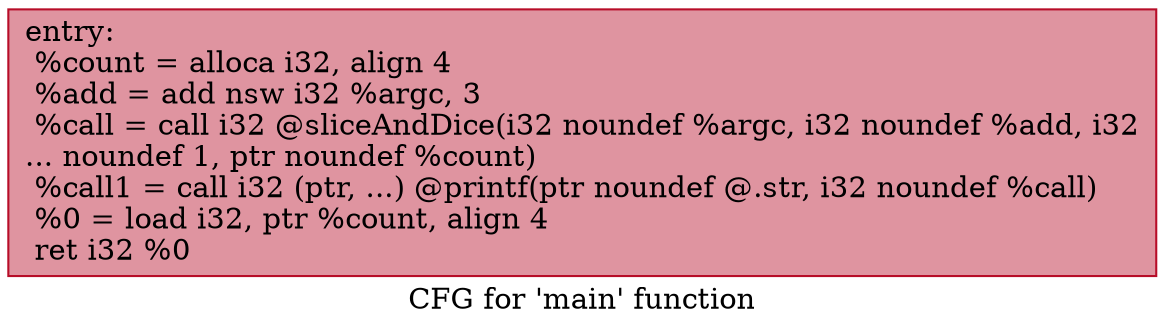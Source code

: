 digraph "CFG for 'main' function" {
	label="CFG for 'main' function";

	Node0x5dca07ea6290 [shape=record,color="#b70d28ff", style=filled, fillcolor="#b70d2870",label="{entry:\l  %count = alloca i32, align 4\l  %add = add nsw i32 %argc, 3\l  %call = call i32 @sliceAndDice(i32 noundef %argc, i32 noundef %add, i32\l... noundef 1, ptr noundef %count)\l  %call1 = call i32 (ptr, ...) @printf(ptr noundef @.str, i32 noundef %call)\l  %0 = load i32, ptr %count, align 4\l  ret i32 %0\l}"];
}
